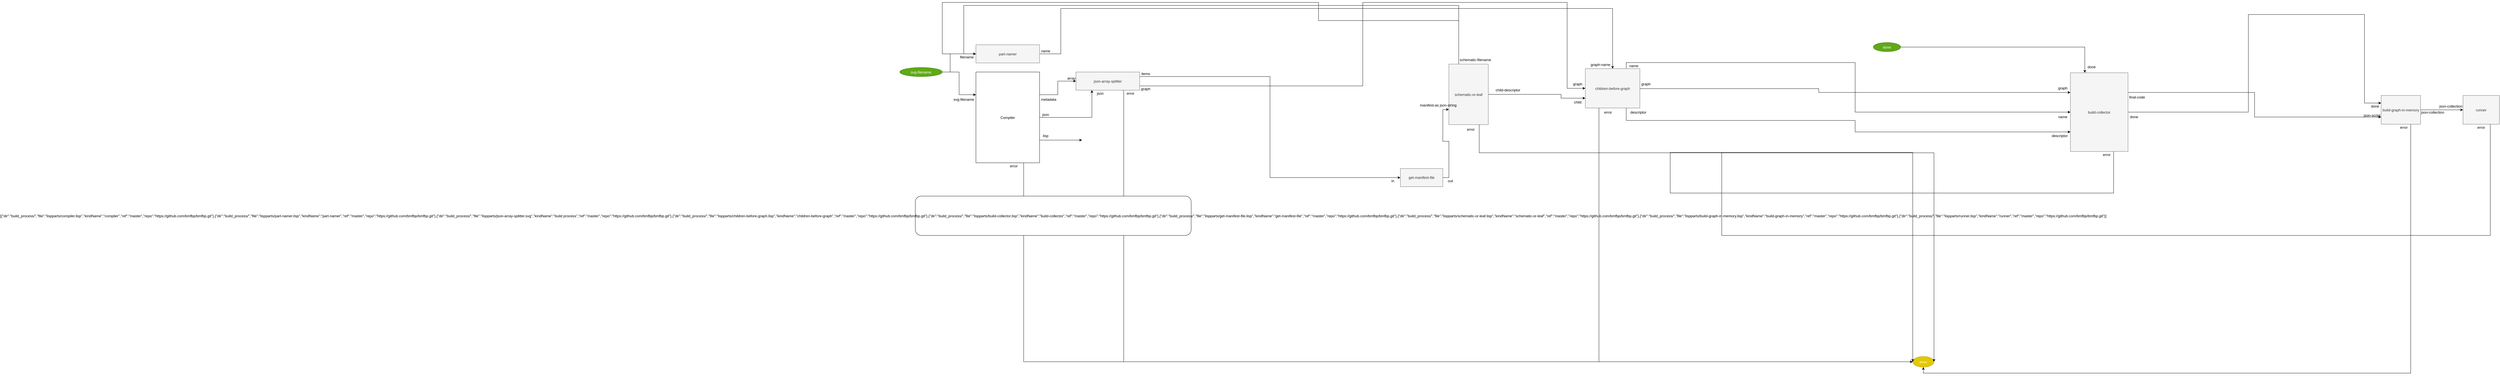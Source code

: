 <mxfile version="12.4.2" type="device" pages="2"><diagram id="BSqaEIzAbErSCFMda4Vr" name="boot"><mxGraphModel dx="5506" dy="1601" grid="1" gridSize="10" guides="1" tooltips="1" connect="1" arrows="1" fold="1" page="1" pageScale="1" pageWidth="1100" pageHeight="850" math="0" shadow="0"><root><mxCell id="u4qeDyeQGf4HoiwSgoCH-0"/><mxCell id="u4qeDyeQGf4HoiwSgoCH-1" parent="u4qeDyeQGf4HoiwSgoCH-0"/><mxCell id="O6nDtoVH6l1qTbzIxC3u-0" style="edgeStyle=orthogonalEdgeStyle;rounded=0;orthogonalLoop=1;jettySize=auto;html=1;exitX=1;exitY=0.25;exitDx=0;exitDy=0;entryX=0;entryY=0.5;entryDx=0;entryDy=0;" parent="u4qeDyeQGf4HoiwSgoCH-1" source="u4qeDyeQGf4HoiwSgoCH-2" target="u4qeDyeQGf4HoiwSgoCH-21" edge="1"><mxGeometry relative="1" as="geometry"/></mxCell><mxCell id="O6nDtoVH6l1qTbzIxC3u-9" style="edgeStyle=orthogonalEdgeStyle;rounded=0;orthogonalLoop=1;jettySize=auto;html=1;exitX=1;exitY=0.75;exitDx=0;exitDy=0;" parent="u4qeDyeQGf4HoiwSgoCH-1" source="u4qeDyeQGf4HoiwSgoCH-2" edge="1"><mxGeometry relative="1" as="geometry"><mxPoint x="-500" y="-375" as="targetPoint"/></mxGeometry></mxCell><mxCell id="O6nDtoVH6l1qTbzIxC3u-11" style="edgeStyle=orthogonalEdgeStyle;rounded=0;orthogonalLoop=1;jettySize=auto;html=1;exitX=0.75;exitY=1;exitDx=0;exitDy=0;entryX=0;entryY=0.5;entryDx=0;entryDy=0;" parent="u4qeDyeQGf4HoiwSgoCH-1" source="u4qeDyeQGf4HoiwSgoCH-2" target="TAH8KHokGy2NrZqMeDmi-8" edge="1"><mxGeometry relative="1" as="geometry"/></mxCell><mxCell id="KrcvC97qnUIKRUN8aZWq-4" style="edgeStyle=orthogonalEdgeStyle;rounded=0;orthogonalLoop=1;jettySize=auto;html=1;exitX=1;exitY=0.5;exitDx=0;exitDy=0;entryX=0.25;entryY=1;entryDx=0;entryDy=0;" parent="u4qeDyeQGf4HoiwSgoCH-1" source="u4qeDyeQGf4HoiwSgoCH-2" target="u4qeDyeQGf4HoiwSgoCH-21" edge="1"><mxGeometry relative="1" as="geometry"><mxPoint x="-530" y="-455" as="targetPoint"/></mxGeometry></mxCell><mxCell id="u4qeDyeQGf4HoiwSgoCH-2" value="Compiler" style="rounded=0;" parent="u4qeDyeQGf4HoiwSgoCH-1" vertex="1"><mxGeometry x="-850" y="-600" width="210" height="300" as="geometry"/></mxCell><mxCell id="VfTzXq_ZfEzha2k3KOFW-0" style="edgeStyle=orthogonalEdgeStyle;rounded=0;orthogonalLoop=1;jettySize=auto;html=1;exitX=1;exitY=0.5;exitDx=0;exitDy=0;entryX=1;entryY=0;entryDx=0;entryDy=0;" parent="u4qeDyeQGf4HoiwSgoCH-1" source="u4qeDyeQGf4HoiwSgoCH-13" target="O6nDtoVH6l1qTbzIxC3u-14" edge="1"><mxGeometry relative="1" as="geometry"><Array as="points"><mxPoint x="-935" y="-600"/><mxPoint x="-935" y="-660"/></Array></mxGeometry></mxCell><mxCell id="VfTzXq_ZfEzha2k3KOFW-1" style="edgeStyle=orthogonalEdgeStyle;rounded=0;orthogonalLoop=1;jettySize=auto;html=1;exitX=1;exitY=0.5;exitDx=0;exitDy=0;entryX=0;entryY=0.25;entryDx=0;entryDy=0;" parent="u4qeDyeQGf4HoiwSgoCH-1" source="u4qeDyeQGf4HoiwSgoCH-13" target="u4qeDyeQGf4HoiwSgoCH-2" edge="1"><mxGeometry relative="1" as="geometry"/></mxCell><mxCell id="u4qeDyeQGf4HoiwSgoCH-13" value="svg-filename" style="ellipse;fillColor=#60a917;strokeColor=#2D7600;fontColor=#ffffff;" parent="u4qeDyeQGf4HoiwSgoCH-1" vertex="1"><mxGeometry x="-1101" y="-615" width="140" height="30" as="geometry"/></mxCell><mxCell id="O6nDtoVH6l1qTbzIxC3u-5" style="edgeStyle=orthogonalEdgeStyle;rounded=0;orthogonalLoop=1;jettySize=auto;html=1;exitX=1;exitY=0.5;exitDx=0;exitDy=0;" parent="u4qeDyeQGf4HoiwSgoCH-1" source="u4qeDyeQGf4HoiwSgoCH-15" target="TAH8KHokGy2NrZqMeDmi-34" edge="1"><mxGeometry relative="1" as="geometry"><mxPoint x="-149.797" y="-658.857" as="targetPoint"/><Array as="points"><mxPoint x="-570" y="-660"/><mxPoint x="-570" y="-810"/><mxPoint x="1250" y="-810"/></Array></mxGeometry></mxCell><mxCell id="u4qeDyeQGf4HoiwSgoCH-15" value="part-namer" style="rounded=0;align=center;fillColor=#f5f5f5;strokeColor=#666666;fontColor=#333333;" parent="u4qeDyeQGf4HoiwSgoCH-1" vertex="1"><mxGeometry x="-850" y="-690" width="210" height="60" as="geometry"/></mxCell><mxCell id="O6nDtoVH6l1qTbzIxC3u-3" style="edgeStyle=orthogonalEdgeStyle;rounded=0;orthogonalLoop=1;jettySize=auto;html=1;exitX=1;exitY=0.25;exitDx=0;exitDy=0;entryX=0;entryY=0.5;entryDx=0;entryDy=0;" parent="u4qeDyeQGf4HoiwSgoCH-1" source="u4qeDyeQGf4HoiwSgoCH-21" target="TAH8KHokGy2NrZqMeDmi-26" edge="1"><mxGeometry relative="1" as="geometry"/></mxCell><mxCell id="9lCe7OaCUxpvtl7Hhu8Y-2" style="edgeStyle=orthogonalEdgeStyle;rounded=0;orthogonalLoop=1;jettySize=auto;html=1;exitX=1;exitY=0.75;exitDx=0;exitDy=0;entryX=0;entryY=0.5;entryDx=0;entryDy=0;" parent="u4qeDyeQGf4HoiwSgoCH-1" source="u4qeDyeQGf4HoiwSgoCH-21" target="TAH8KHokGy2NrZqMeDmi-34" edge="1"><mxGeometry relative="1" as="geometry"><Array as="points"><mxPoint x="426" y="-554"/><mxPoint x="426" y="-830"/><mxPoint x="1100" y="-830"/><mxPoint x="1100" y="-546"/></Array></mxGeometry></mxCell><mxCell id="9lCe7OaCUxpvtl7Hhu8Y-3" style="edgeStyle=orthogonalEdgeStyle;rounded=0;orthogonalLoop=1;jettySize=auto;html=1;exitX=0.75;exitY=1;exitDx=0;exitDy=0;entryX=0;entryY=0.5;entryDx=0;entryDy=0;" parent="u4qeDyeQGf4HoiwSgoCH-1" source="u4qeDyeQGf4HoiwSgoCH-21" target="TAH8KHokGy2NrZqMeDmi-8" edge="1"><mxGeometry relative="1" as="geometry"/></mxCell><mxCell id="u4qeDyeQGf4HoiwSgoCH-21" value="json-array-splitter" style="rounded=0;align=center;fillColor=#f5f5f5;strokeColor=#666666;fontColor=#333333;" parent="u4qeDyeQGf4HoiwSgoCH-1" vertex="1"><mxGeometry x="-520" y="-600" width="210" height="60" as="geometry"/></mxCell><mxCell id="O6nDtoVH6l1qTbzIxC3u-1" value="array" style="text;strokeColor=none;fillColor=none;align=center;verticalAlign=middle;rounded=0;" parent="u4qeDyeQGf4HoiwSgoCH-1" vertex="1"><mxGeometry x="-555" y="-590" width="40" height="20" as="geometry"/></mxCell><mxCell id="O6nDtoVH6l1qTbzIxC3u-2" value="metadata" style="text;strokeColor=none;fillColor=none;align=center;verticalAlign=middle;rounded=0;" parent="u4qeDyeQGf4HoiwSgoCH-1" vertex="1"><mxGeometry x="-640" y="-520" width="60" height="20" as="geometry"/></mxCell><mxCell id="O6nDtoVH6l1qTbzIxC3u-4" value="items" style="text;strokeColor=none;fillColor=none;align=center;verticalAlign=middle;rounded=0;" parent="u4qeDyeQGf4HoiwSgoCH-1" vertex="1"><mxGeometry x="-310" y="-605" width="40" height="20" as="geometry"/></mxCell><mxCell id="O6nDtoVH6l1qTbzIxC3u-6" value="name" style="text;strokeColor=none;fillColor=none;align=center;verticalAlign=middle;rounded=0;" parent="u4qeDyeQGf4HoiwSgoCH-1" vertex="1"><mxGeometry x="-640" y="-680" width="40" height="20" as="geometry"/></mxCell><mxCell id="O6nDtoVH6l1qTbzIxC3u-7" value="json" style="text;strokeColor=none;fillColor=none;align=center;verticalAlign=middle;rounded=0;" parent="u4qeDyeQGf4HoiwSgoCH-1" vertex="1"><mxGeometry x="-640" y="-470" width="40" height="20" as="geometry"/></mxCell><mxCell id="O6nDtoVH6l1qTbzIxC3u-10" value="lisp" style="text;strokeColor=none;fillColor=none;align=center;verticalAlign=middle;rounded=0;" parent="u4qeDyeQGf4HoiwSgoCH-1" vertex="1"><mxGeometry x="-640" y="-400" width="40" height="20" as="geometry"/></mxCell><mxCell id="O6nDtoVH6l1qTbzIxC3u-12" value="error" style="text;strokeColor=none;fillColor=none;align=center;verticalAlign=middle;rounded=0;" parent="u4qeDyeQGf4HoiwSgoCH-1" vertex="1"><mxGeometry x="-760" y="-300" width="70" height="20" as="geometry"/></mxCell><mxCell id="O6nDtoVH6l1qTbzIxC3u-14" value="filename" style="text;strokeColor=none;fillColor=none;align=center;verticalAlign=middle;rounded=0;" parent="u4qeDyeQGf4HoiwSgoCH-1" vertex="1"><mxGeometry x="-910" y="-660" width="60" height="20" as="geometry"/></mxCell><mxCell id="O6nDtoVH6l1qTbzIxC3u-16" value="svg-filename" style="text;strokeColor=none;fillColor=none;align=center;verticalAlign=middle;rounded=0;" parent="u4qeDyeQGf4HoiwSgoCH-1" vertex="1"><mxGeometry x="-930" y="-520" width="80" height="20" as="geometry"/></mxCell><mxCell id="c1FcftbdGOTXlki9H22C-1" value="json" style="text;strokeColor=none;fillColor=none;align=center;verticalAlign=middle;rounded=0;" parent="u4qeDyeQGf4HoiwSgoCH-1" vertex="1"><mxGeometry x="-460" y="-540" width="40" height="20" as="geometry"/></mxCell><mxCell id="c1FcftbdGOTXlki9H22C-6" value="graph" style="text;strokeColor=none;fillColor=none;align=center;verticalAlign=middle;rounded=0;" parent="u4qeDyeQGf4HoiwSgoCH-1" vertex="1"><mxGeometry x="-310" y="-555" width="40" height="20" as="geometry"/></mxCell><mxCell id="6uLzeWSs_wvFwPLvzBU7-0" value="[{&quot;dir&quot;:&quot;build_process/&quot;,&quot;file&quot;:&quot;lispparts/compiler.lisp&quot;,&quot;kindName&quot;:&quot;compiler&quot;,&quot;ref&quot;:&quot;master&quot;,&quot;repo&quot;:&quot;https://github.com/bmfbp/bmfbp.git&quot;},{&quot;dir&quot;:&quot;build_process/&quot;,&quot;file&quot;:&quot;lispparts/part-namer.lisp&quot;,&quot;kindName&quot;:&quot;part-namer&quot;,&quot;ref&quot;:&quot;master&quot;,&quot;repo&quot;:&quot;https://github.com/bmfbp/bmfbp.git&quot;},{&quot;dir&quot;:&quot;build_process/&quot;,&quot;file&quot;:&quot;lispparts/json-array-splitter.svg&quot;,&quot;kindName&quot;:&quot;build process&quot;,&quot;ref&quot;:&quot;master&quot;,&quot;repo&quot;:&quot;https://github.com/bmfbp/bmfbp.git&quot;},{&quot;dir&quot;:&quot;build_process/&quot;,&quot;file&quot;:&quot;lispparts/children-before-graph.lisp&quot;,&quot;kindName&quot;:&quot;children-before-graph&quot;,&quot;ref&quot;:&quot;master&quot;,&quot;repo&quot;:&quot;https://github.com/bmfbp/bmfbp.git&quot;},{&quot;dir&quot;:&quot;build_process/&quot;,&quot;file&quot;:&quot;lispparts/build-collector.lisp&quot;,&quot;kindName&quot;:&quot;build-collector&quot;,&quot;ref&quot;:&quot;master&quot;,&quot;repo&quot;:&quot;https://github.com/bmfbp/bmfbp.git&quot;},{&quot;dir&quot;:&quot;build_process/&quot;,&quot;file&quot;:&quot;lispparts/get-manifest-file.lisp&quot;,&quot;kindName&quot;:&quot;get-manifest-file&quot;,&quot;ref&quot;:&quot;master&quot;,&quot;repo&quot;:&quot;https://github.com/bmfbp/bmfbp.git&quot;},{&quot;dir&quot;:&quot;build_process/&quot;,&quot;file&quot;:&quot;lispparts/schematic-or-leaf.lisp&quot;,&quot;kindName&quot;:&quot;schematic-or-leaf&quot;,&quot;ref&quot;:&quot;master&quot;,&quot;repo&quot;:&quot;https://github.com/bmfbp/bmfbp.git&quot;},{&quot;dir&quot;:&quot;build_process/&quot;,&quot;file&quot;:&quot;lispparts/build-graph-in-memory.lisp&quot;,&quot;kindName&quot;:&quot;build-graph-in-memory&quot;,&quot;ref&quot;:&quot;master&quot;,&quot;repo&quot;:&quot;https://github.com/bmfbp/bmfbp.git&quot;},{&quot;dir&quot;:&quot;build_process/&quot;,&quot;file&quot;:&quot;lispparts/runner.lisp&quot;,&quot;kindName&quot;:&quot;runner&quot;,&quot;ref&quot;:&quot;master&quot;,&quot;repo&quot;:&quot;https://github.com/bmfbp/bmfbp.git&quot;}]" style="rounded=1;" parent="u4qeDyeQGf4HoiwSgoCH-1" vertex="1"><mxGeometry x="-1050" y="-190" width="910" height="130" as="geometry"/></mxCell><mxCell id="9lCe7OaCUxpvtl7Hhu8Y-4" value="error" style="text;strokeColor=none;fillColor=none;align=center;verticalAlign=middle;rounded=0;" parent="u4qeDyeQGf4HoiwSgoCH-1" vertex="1"><mxGeometry x="-360" y="-540" width="40" height="20" as="geometry"/></mxCell><mxCell id="TAH8KHokGy2NrZqMeDmi-8" value="error" style="ellipse;fillColor=#e3c800;strokeColor=#B09500;fontColor=#ffffff;" vertex="1" parent="u4qeDyeQGf4HoiwSgoCH-1"><mxGeometry x="2240" y="340" width="70" height="35" as="geometry"/></mxCell><mxCell id="TAH8KHokGy2NrZqMeDmi-11" style="edgeStyle=orthogonalEdgeStyle;rounded=0;orthogonalLoop=1;jettySize=auto;html=1;exitX=0.75;exitY=1;exitDx=0;exitDy=0;entryX=0;entryY=0.5;entryDx=0;entryDy=0;" edge="1" parent="u4qeDyeQGf4HoiwSgoCH-1" source="TAH8KHokGy2NrZqMeDmi-13" target="TAH8KHokGy2NrZqMeDmi-8"><mxGeometry relative="1" as="geometry"><Array as="points"><mxPoint x="810" y="-426.14"/><mxPoint x="810" y="-333.14"/></Array></mxGeometry></mxCell><mxCell id="TAH8KHokGy2NrZqMeDmi-12" style="edgeStyle=orthogonalEdgeStyle;rounded=0;orthogonalLoop=1;jettySize=auto;html=1;exitX=1;exitY=0.5;exitDx=0;exitDy=0;entryX=0;entryY=0.75;entryDx=0;entryDy=0;" edge="1" parent="u4qeDyeQGf4HoiwSgoCH-1" source="TAH8KHokGy2NrZqMeDmi-13" target="TAH8KHokGy2NrZqMeDmi-34"><mxGeometry relative="1" as="geometry"><mxPoint x="793" y="-251.14" as="targetPoint"/><Array as="points"><mxPoint x="1080" y="-526.14"/><mxPoint x="1080" y="-513.14"/></Array></mxGeometry></mxCell><mxCell id="yhCd2QJvPZNkEmHQB8OW-0" style="edgeStyle=orthogonalEdgeStyle;rounded=0;orthogonalLoop=1;jettySize=auto;html=1;exitX=0.25;exitY=0;exitDx=0;exitDy=0;entryX=1;entryY=0;entryDx=0;entryDy=0;" edge="1" parent="u4qeDyeQGf4HoiwSgoCH-1" source="TAH8KHokGy2NrZqMeDmi-13" target="O6nDtoVH6l1qTbzIxC3u-14"><mxGeometry relative="1" as="geometry"><Array as="points"><mxPoint x="742" y="-820"/><mxPoint x="-890" y="-820"/><mxPoint x="-890" y="-660"/></Array></mxGeometry></mxCell><mxCell id="TAH8KHokGy2NrZqMeDmi-13" value="schematic-or-leaf" style="rounded=0;strokeColor=#666666;align=center;fillColor=#f5f5f5;fontColor=#333333;" vertex="1" parent="u4qeDyeQGf4HoiwSgoCH-1"><mxGeometry x="710" y="-626.14" width="130" height="200" as="geometry"/></mxCell><mxCell id="TAH8KHokGy2NrZqMeDmi-19" style="edgeStyle=orthogonalEdgeStyle;rounded=0;orthogonalLoop=1;jettySize=auto;html=1;exitX=0.25;exitY=0;exitDx=0;exitDy=0;entryX=1;entryY=0;entryDx=0;entryDy=0;" edge="1" parent="u4qeDyeQGf4HoiwSgoCH-1" source="TAH8KHokGy2NrZqMeDmi-13" target="O6nDtoVH6l1qTbzIxC3u-14"><mxGeometry relative="1" as="geometry"><mxPoint x="348.571" y="-624.571" as="targetPoint"/><Array as="points"><mxPoint x="742" y="-770"/><mxPoint x="280" y="-770"/><mxPoint x="280" y="-830"/><mxPoint x="-961" y="-830"/><mxPoint x="-961" y="-660"/></Array></mxGeometry></mxCell><mxCell id="TAH8KHokGy2NrZqMeDmi-20" value="schematic-filename" style="text;strokeColor=none;fillColor=none;align=center;verticalAlign=middle;rounded=0;" vertex="1" parent="u4qeDyeQGf4HoiwSgoCH-1"><mxGeometry x="745" y="-651.14" width="105" height="20" as="geometry"/></mxCell><mxCell id="TAH8KHokGy2NrZqMeDmi-21" value="error" style="text;strokeColor=none;fillColor=none;align=center;verticalAlign=middle;rounded=0;" vertex="1" parent="u4qeDyeQGf4HoiwSgoCH-1"><mxGeometry x="762.5" y="-421.14" width="40" height="20" as="geometry"/></mxCell><mxCell id="TAH8KHokGy2NrZqMeDmi-24" value="manifest-as json-string" style="text;strokeColor=none;fillColor=none;align=center;verticalAlign=middle;rounded=0;" vertex="1" parent="u4qeDyeQGf4HoiwSgoCH-1"><mxGeometry x="640" y="-501.14" width="70" height="20" as="geometry"/></mxCell><mxCell id="TAH8KHokGy2NrZqMeDmi-25" style="edgeStyle=orthogonalEdgeStyle;rounded=0;orthogonalLoop=1;jettySize=auto;html=1;exitX=1;exitY=0.5;exitDx=0;exitDy=0;entryX=0;entryY=0.75;entryDx=0;entryDy=0;" edge="1" parent="u4qeDyeQGf4HoiwSgoCH-1" source="TAH8KHokGy2NrZqMeDmi-26" target="TAH8KHokGy2NrZqMeDmi-13"><mxGeometry relative="1" as="geometry"><Array as="points"><mxPoint x="710" y="-251.14"/><mxPoint x="710" y="-371.14"/><mxPoint x="690" y="-371.14"/><mxPoint x="690" y="-476.14"/></Array></mxGeometry></mxCell><mxCell id="TAH8KHokGy2NrZqMeDmi-26" value="get-manifest-file" style="rounded=0;whiteSpace=wrap;html=1;fillColor=#f5f5f5;strokeColor=#666666;fontColor=#333333;" vertex="1" parent="u4qeDyeQGf4HoiwSgoCH-1"><mxGeometry x="550" y="-281.14" width="140" height="60" as="geometry"/></mxCell><mxCell id="TAH8KHokGy2NrZqMeDmi-27" value="in" style="text;strokeColor=none;fillColor=none;align=center;verticalAlign=middle;rounded=0;" vertex="1" parent="u4qeDyeQGf4HoiwSgoCH-1"><mxGeometry x="510" y="-251.14" width="30" height="20" as="geometry"/></mxCell><mxCell id="TAH8KHokGy2NrZqMeDmi-28" value="out" style="text;strokeColor=none;fillColor=none;align=center;verticalAlign=middle;rounded=0;" vertex="1" parent="u4qeDyeQGf4HoiwSgoCH-1"><mxGeometry x="700" y="-251.14" width="30" height="20" as="geometry"/></mxCell><mxCell id="TAH8KHokGy2NrZqMeDmi-29" value="child-descriptor" style="text;strokeColor=none;fillColor=none;align=center;verticalAlign=middle;rounded=0;" vertex="1" parent="u4qeDyeQGf4HoiwSgoCH-1"><mxGeometry x="850" y="-551.14" width="110" height="20" as="geometry"/></mxCell><mxCell id="TAH8KHokGy2NrZqMeDmi-30" style="edgeStyle=orthogonalEdgeStyle;rounded=0;orthogonalLoop=1;jettySize=auto;html=1;exitX=0.75;exitY=1;exitDx=0;exitDy=0;" edge="1" parent="u4qeDyeQGf4HoiwSgoCH-1" source="TAH8KHokGy2NrZqMeDmi-34" target="7JcbY0bOMxP9wk2Wdto1-11"><mxGeometry relative="1" as="geometry"><Array as="points"><mxPoint x="1295" y="-440"/><mxPoint x="2050" y="-440"/><mxPoint x="2050" y="-402"/></Array></mxGeometry></mxCell><mxCell id="TAH8KHokGy2NrZqMeDmi-31" style="edgeStyle=orthogonalEdgeStyle;rounded=0;orthogonalLoop=1;jettySize=auto;html=1;exitX=1;exitY=0.5;exitDx=0;exitDy=0;entryX=0;entryY=0.25;entryDx=0;entryDy=0;" edge="1" parent="u4qeDyeQGf4HoiwSgoCH-1" source="TAH8KHokGy2NrZqMeDmi-34" target="7JcbY0bOMxP9wk2Wdto1-11"><mxGeometry relative="1" as="geometry"><Array as="points"><mxPoint x="1930" y="-545"/><mxPoint x="1930" y="-532"/></Array></mxGeometry></mxCell><mxCell id="TAH8KHokGy2NrZqMeDmi-32" style="edgeStyle=orthogonalEdgeStyle;rounded=0;orthogonalLoop=1;jettySize=auto;html=1;exitX=0.75;exitY=0;exitDx=0;exitDy=0;" edge="1" parent="u4qeDyeQGf4HoiwSgoCH-1" source="TAH8KHokGy2NrZqMeDmi-34" target="7JcbY0bOMxP9wk2Wdto1-11"><mxGeometry relative="1" as="geometry"/></mxCell><mxCell id="TAH8KHokGy2NrZqMeDmi-33" style="edgeStyle=orthogonalEdgeStyle;rounded=0;orthogonalLoop=1;jettySize=auto;html=1;exitX=0.25;exitY=1;exitDx=0;exitDy=0;entryX=0;entryY=0.5;entryDx=0;entryDy=0;" edge="1" parent="u4qeDyeQGf4HoiwSgoCH-1" source="TAH8KHokGy2NrZqMeDmi-34" target="TAH8KHokGy2NrZqMeDmi-8"><mxGeometry relative="1" as="geometry"/></mxCell><mxCell id="TAH8KHokGy2NrZqMeDmi-34" value="children-before-graph" style="rounded=0;strokeColor=#666666;align=center;fillColor=#f5f5f5;fontColor=#333333;" vertex="1" parent="u4qeDyeQGf4HoiwSgoCH-1"><mxGeometry x="1160" y="-611.14" width="180" height="130" as="geometry"/></mxCell><mxCell id="TAH8KHokGy2NrZqMeDmi-35" value="child" style="text;strokeColor=none;fillColor=none;align=center;verticalAlign=middle;rounded=0;" vertex="1" parent="u4qeDyeQGf4HoiwSgoCH-1"><mxGeometry x="1110" y="-511.14" width="50" height="20" as="geometry"/></mxCell><mxCell id="TAH8KHokGy2NrZqMeDmi-36" value="graph" style="text;strokeColor=none;fillColor=none;align=center;verticalAlign=middle;rounded=0;" vertex="1" parent="u4qeDyeQGf4HoiwSgoCH-1"><mxGeometry x="1110" y="-571.14" width="50" height="20" as="geometry"/></mxCell><mxCell id="TAH8KHokGy2NrZqMeDmi-37" value="graph-name" style="text;strokeColor=none;fillColor=none;align=center;verticalAlign=middle;rounded=0;" vertex="1" parent="u4qeDyeQGf4HoiwSgoCH-1"><mxGeometry x="1170" y="-635" width="80" height="20" as="geometry"/></mxCell><mxCell id="TAH8KHokGy2NrZqMeDmi-38" value="name" style="text;strokeColor=none;fillColor=none;align=center;verticalAlign=middle;rounded=0;" vertex="1" parent="u4qeDyeQGf4HoiwSgoCH-1"><mxGeometry x="1300" y="-631.14" width="40" height="20" as="geometry"/></mxCell><mxCell id="TAH8KHokGy2NrZqMeDmi-39" value="graph" style="text;strokeColor=none;fillColor=none;align=center;verticalAlign=middle;rounded=0;" vertex="1" parent="u4qeDyeQGf4HoiwSgoCH-1"><mxGeometry x="1340" y="-571.14" width="40" height="20" as="geometry"/></mxCell><mxCell id="TAH8KHokGy2NrZqMeDmi-40" value="descriptor" style="text;strokeColor=none;fillColor=none;align=center;verticalAlign=middle;rounded=0;" vertex="1" parent="u4qeDyeQGf4HoiwSgoCH-1"><mxGeometry x="1300" y="-477.5" width="70" height="20" as="geometry"/></mxCell><mxCell id="TAH8KHokGy2NrZqMeDmi-41" value="error" style="text;strokeColor=none;fillColor=none;align=center;verticalAlign=middle;rounded=0;" vertex="1" parent="u4qeDyeQGf4HoiwSgoCH-1"><mxGeometry x="1210" y="-477.5" width="50" height="20" as="geometry"/></mxCell><mxCell id="7JcbY0bOMxP9wk2Wdto1-8" style="edgeStyle=orthogonalEdgeStyle;rounded=0;orthogonalLoop=1;jettySize=auto;html=1;exitX=0.75;exitY=1;exitDx=0;exitDy=0;entryX=0;entryY=0.5;entryDx=0;entryDy=0;" edge="1" parent="u4qeDyeQGf4HoiwSgoCH-1" source="7JcbY0bOMxP9wk2Wdto1-11" target="TAH8KHokGy2NrZqMeDmi-8"><mxGeometry relative="1" as="geometry"><Array as="points"><mxPoint x="2902" y="-200"/><mxPoint x="1440" y="-200"/><mxPoint x="1440" y="-334"/></Array></mxGeometry></mxCell><mxCell id="7JcbY0bOMxP9wk2Wdto1-9" style="edgeStyle=orthogonalEdgeStyle;rounded=0;orthogonalLoop=1;jettySize=auto;html=1;exitX=1;exitY=0.25;exitDx=0;exitDy=0;entryX=0;entryY=0.75;entryDx=0;entryDy=0;" edge="1" parent="u4qeDyeQGf4HoiwSgoCH-1" source="7JcbY0bOMxP9wk2Wdto1-11" target="VQ4jAF63g6u1XSeQGZnz-10"><mxGeometry relative="1" as="geometry"/></mxCell><mxCell id="7JcbY0bOMxP9wk2Wdto1-10" style="edgeStyle=orthogonalEdgeStyle;rounded=0;orthogonalLoop=1;jettySize=auto;html=1;exitX=1;exitY=0.5;exitDx=0;exitDy=0;entryX=1;entryY=0;entryDx=0;entryDy=0;" edge="1" parent="u4qeDyeQGf4HoiwSgoCH-1" source="7JcbY0bOMxP9wk2Wdto1-11" target="VQ4jAF63g6u1XSeQGZnz-22"><mxGeometry relative="1" as="geometry"><Array as="points"><mxPoint x="3347" y="-467"/><mxPoint x="3347" y="-790"/><mxPoint x="3730" y="-790"/><mxPoint x="3730" y="-497"/></Array></mxGeometry></mxCell><mxCell id="7JcbY0bOMxP9wk2Wdto1-11" value="build-collector" style="rounded=0;strokeColor=#666666;align=center;fillColor=#f5f5f5;fontColor=#333333;" vertex="1" parent="u4qeDyeQGf4HoiwSgoCH-1"><mxGeometry x="2760" y="-597.5" width="190" height="260" as="geometry"/></mxCell><mxCell id="7JcbY0bOMxP9wk2Wdto1-12" style="edgeStyle=orthogonalEdgeStyle;rounded=0;orthogonalLoop=1;jettySize=auto;html=1;exitX=1;exitY=0.5;exitDx=0;exitDy=0;entryX=0.25;entryY=0;entryDx=0;entryDy=0;" edge="1" parent="u4qeDyeQGf4HoiwSgoCH-1" source="7JcbY0bOMxP9wk2Wdto1-13" target="7JcbY0bOMxP9wk2Wdto1-11"><mxGeometry relative="1" as="geometry"/></mxCell><mxCell id="7JcbY0bOMxP9wk2Wdto1-13" value="done" style="ellipse;fillColor=#60a917;strokeColor=#2D7600;fontColor=#ffffff;" vertex="1" parent="u4qeDyeQGf4HoiwSgoCH-1"><mxGeometry x="2110" y="-697.5" width="90" height="30" as="geometry"/></mxCell><mxCell id="7JcbY0bOMxP9wk2Wdto1-16" value="error" style="text;strokeColor=none;fillColor=none;align=center;verticalAlign=middle;rounded=0;" vertex="1" parent="u4qeDyeQGf4HoiwSgoCH-1"><mxGeometry x="2860" y="-337.5" width="40" height="20" as="geometry"/></mxCell><mxCell id="7JcbY0bOMxP9wk2Wdto1-18" value="done" style="text;strokeColor=none;fillColor=none;align=center;verticalAlign=middle;rounded=0;" vertex="1" parent="u4qeDyeQGf4HoiwSgoCH-1"><mxGeometry x="2810" y="-627.5" width="40" height="20" as="geometry"/></mxCell><mxCell id="7JcbY0bOMxP9wk2Wdto1-19" value="final-code" style="text;strokeColor=none;fillColor=none;align=center;verticalAlign=middle;rounded=0;" vertex="1" parent="u4qeDyeQGf4HoiwSgoCH-1"><mxGeometry x="2950" y="-527.5" width="60" height="20" as="geometry"/></mxCell><mxCell id="7JcbY0bOMxP9wk2Wdto1-20" value="descriptor" style="text;strokeColor=none;fillColor=none;align=center;verticalAlign=middle;rounded=0;" vertex="1" parent="u4qeDyeQGf4HoiwSgoCH-1"><mxGeometry x="2690" y="-400" width="70" height="20" as="geometry"/></mxCell><mxCell id="7JcbY0bOMxP9wk2Wdto1-22" value="name" style="text;strokeColor=none;fillColor=none;align=center;verticalAlign=middle;rounded=0;" vertex="1" parent="u4qeDyeQGf4HoiwSgoCH-1"><mxGeometry x="2710" y="-462.5" width="50" height="20" as="geometry"/></mxCell><mxCell id="7JcbY0bOMxP9wk2Wdto1-25" value="graph" style="text;strokeColor=none;fillColor=none;align=center;verticalAlign=middle;rounded=0;" vertex="1" parent="u4qeDyeQGf4HoiwSgoCH-1"><mxGeometry x="2710" y="-557.5" width="50" height="20" as="geometry"/></mxCell><mxCell id="7JcbY0bOMxP9wk2Wdto1-28" value="done" style="text;strokeColor=none;fillColor=none;align=center;verticalAlign=middle;rounded=0;" vertex="1" parent="u4qeDyeQGf4HoiwSgoCH-1"><mxGeometry x="2950" y="-462.5" width="40" height="20" as="geometry"/></mxCell><mxCell id="VQ4jAF63g6u1XSeQGZnz-8" value="" style="edgeStyle=orthogonalEdgeStyle;rounded=0;orthogonalLoop=1;jettySize=auto;exitX=0.75;exitY=1;exitDx=0;exitDy=0;entryX=0.5;entryY=1;entryDx=0;entryDy=0;" edge="1" parent="u4qeDyeQGf4HoiwSgoCH-1" source="VQ4jAF63g6u1XSeQGZnz-10" target="TAH8KHokGy2NrZqMeDmi-8"><mxGeometry relative="1" as="geometry"/></mxCell><mxCell id="VQ4jAF63g6u1XSeQGZnz-9" value="" style="edgeStyle=orthogonalEdgeStyle;rounded=0;orthogonalLoop=1;jettySize=auto;exitX=1;exitY=0.5;exitDx=0;exitDy=0;entryX=0;entryY=0.5;entryDx=0;entryDy=0;" edge="1" parent="u4qeDyeQGf4HoiwSgoCH-1" source="VQ4jAF63g6u1XSeQGZnz-10" target="VQ4jAF63g6u1XSeQGZnz-12"><mxGeometry relative="1" as="geometry"/></mxCell><mxCell id="VQ4jAF63g6u1XSeQGZnz-10" value="build-graph-in-memory" style="rounded=0;fillColor=#f5f5f5;strokeColor=#666666;fontColor=#333333;" vertex="1" parent="u4qeDyeQGf4HoiwSgoCH-1"><mxGeometry x="3785" y="-522.5" width="130" height="95" as="geometry"/></mxCell><mxCell id="VQ4jAF63g6u1XSeQGZnz-11" value="" style="edgeStyle=orthogonalEdgeStyle;rounded=0;orthogonalLoop=1;jettySize=auto;exitX=0.75;exitY=1;exitDx=0;exitDy=0;entryX=1;entryY=0.5;entryDx=0;entryDy=0;" edge="1" parent="u4qeDyeQGf4HoiwSgoCH-1" source="VQ4jAF63g6u1XSeQGZnz-12" target="TAH8KHokGy2NrZqMeDmi-8"><mxGeometry relative="1" as="geometry"><Array as="points"><mxPoint x="4145" y="-60"/><mxPoint x="1610" y="-60"/><mxPoint x="1610" y="-333"/></Array><mxPoint x="3100" y="-190" as="targetPoint"/></mxGeometry></mxCell><mxCell id="VQ4jAF63g6u1XSeQGZnz-12" value="runner" style="rounded=0;fillColor=#f5f5f5;strokeColor=#666666;fontColor=#333333;" vertex="1" parent="u4qeDyeQGf4HoiwSgoCH-1"><mxGeometry x="4055" y="-522.5" width="120" height="95" as="geometry"/></mxCell><mxCell id="VQ4jAF63g6u1XSeQGZnz-16" value="error" style="text;strokeColor=none;fillColor=none;align=center;verticalAlign=middle;rounded=0;" vertex="1" parent="u4qeDyeQGf4HoiwSgoCH-1"><mxGeometry x="3835" y="-427.5" width="50" height="20" as="geometry"/></mxCell><mxCell id="VQ4jAF63g6u1XSeQGZnz-17" value="error" style="text;strokeColor=none;fillColor=none;align=center;verticalAlign=middle;rounded=0;" vertex="1" parent="u4qeDyeQGf4HoiwSgoCH-1"><mxGeometry x="4090" y="-427.5" width="50" height="20" as="geometry"/></mxCell><mxCell id="VQ4jAF63g6u1XSeQGZnz-18" value="json-collection" style="text;strokeColor=none;fillColor=none;align=center;verticalAlign=middle;rounded=0;" vertex="1" parent="u4qeDyeQGf4HoiwSgoCH-1"><mxGeometry x="3915" y="-477.5" width="80" height="20" as="geometry"/></mxCell><mxCell id="VQ4jAF63g6u1XSeQGZnz-19" value="json-script" style="text;strokeColor=none;fillColor=none;align=center;verticalAlign=middle;rounded=0;" vertex="1" parent="u4qeDyeQGf4HoiwSgoCH-1"><mxGeometry x="3725" y="-467.5" width="60" height="20" as="geometry"/></mxCell><mxCell id="VQ4jAF63g6u1XSeQGZnz-22" value="done" style="text;strokeColor=none;fillColor=none;align=center;verticalAlign=middle;rounded=0;" vertex="1" parent="u4qeDyeQGf4HoiwSgoCH-1"><mxGeometry x="3745" y="-497.5" width="40" height="20" as="geometry"/></mxCell><mxCell id="VQ4jAF63g6u1XSeQGZnz-28" value="json-collection" style="text;strokeColor=none;fillColor=none;align=center;verticalAlign=middle;rounded=0;" vertex="1" parent="u4qeDyeQGf4HoiwSgoCH-1"><mxGeometry x="3975" y="-497.5" width="80" height="20" as="geometry"/></mxCell></root></mxGraphModel></diagram><diagram id="zkIa6d8jiOvOYW3uuYZ_" name="(spacer)"><mxGraphModel dx="1106" dy="751" grid="1" gridSize="10" guides="1" tooltips="1" connect="1" arrows="1" fold="1" page="1" pageScale="1" pageWidth="1100" pageHeight="850" math="0" shadow="0"><root><mxCell id="l-7z3NYvXJu23y0B7lJB-0"/><mxCell id="l-7z3NYvXJu23y0B7lJB-1" parent="l-7z3NYvXJu23y0B7lJB-0"/></root></mxGraphModel></diagram></mxfile>